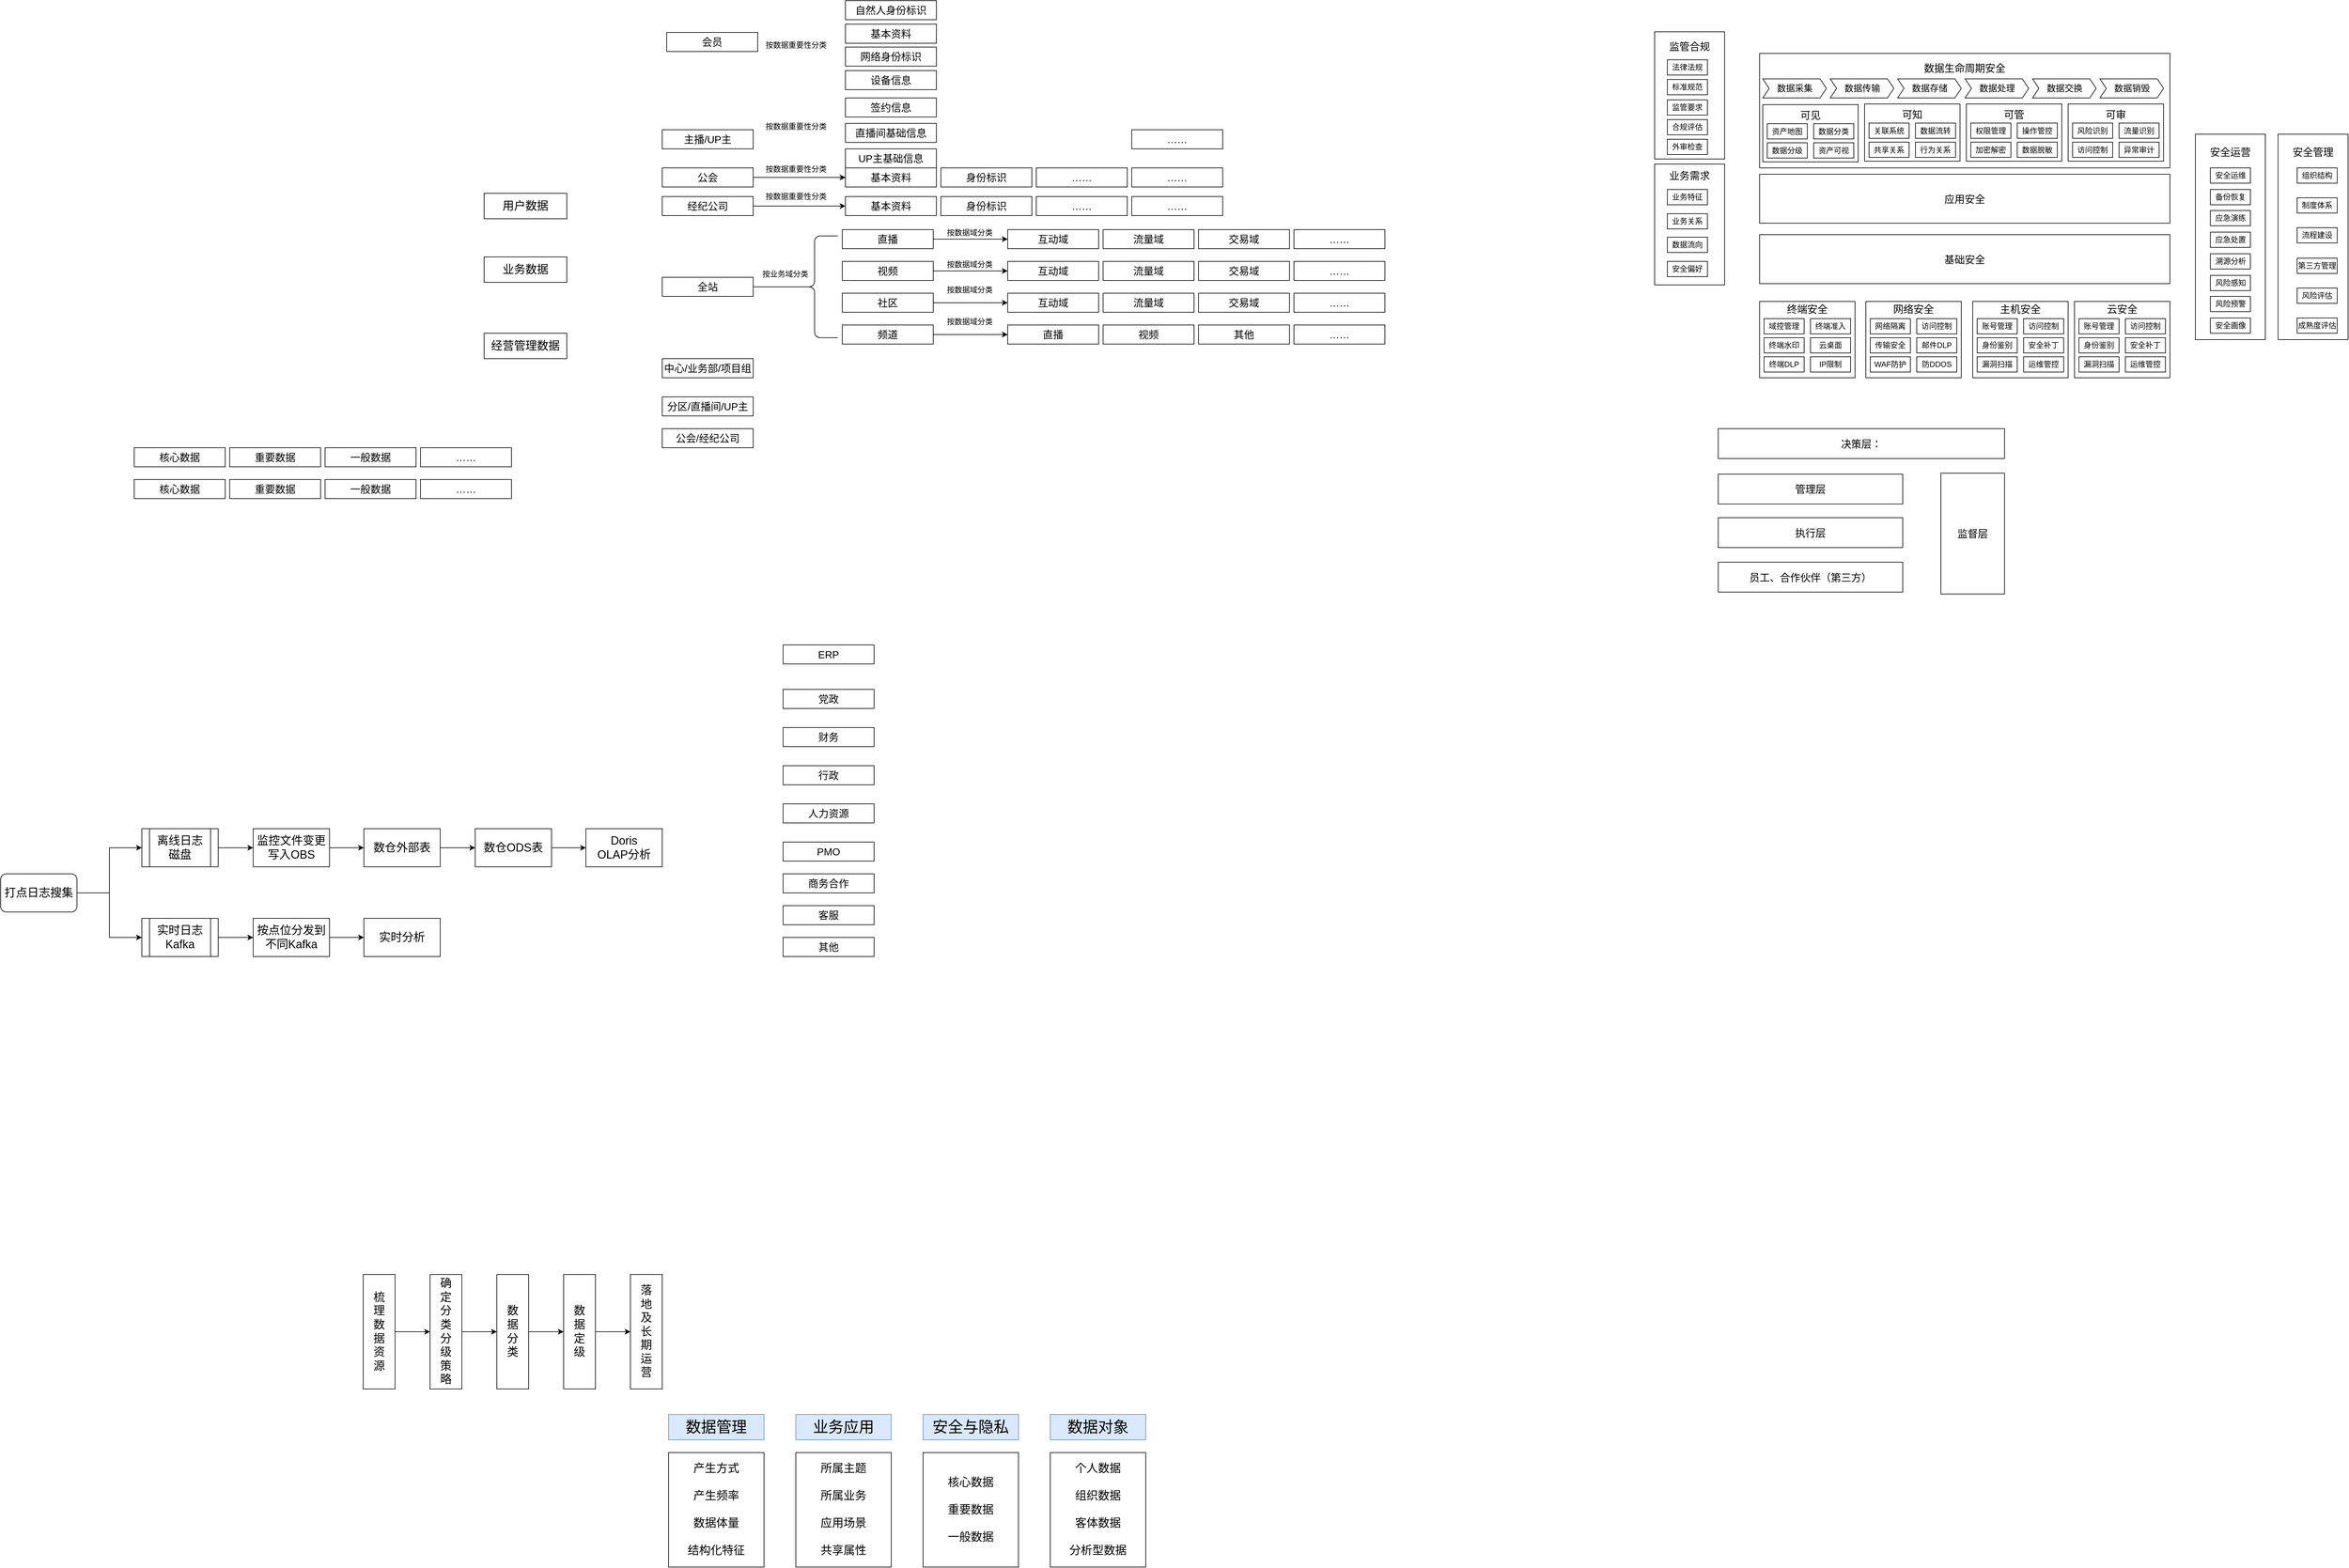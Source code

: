 <mxfile version="20.3.6" type="github">
  <diagram id="8eygJcUhAP4R4MEj_PFW" name="第 1 页">
    <mxGraphModel dx="1865" dy="1748" grid="1" gridSize="10" guides="1" tooltips="1" connect="1" arrows="1" fold="1" page="1" pageScale="1" pageWidth="827" pageHeight="1169" math="0" shadow="0">
      <root>
        <mxCell id="0" />
        <mxCell id="1" parent="0" />
        <mxCell id="LWDec0ok-VuoAz_Tq3SS-42" value="&lt;font style=&quot;font-size: 16px;&quot;&gt;数据生命周期安全&lt;br&gt;&lt;br&gt;&lt;br&gt;&lt;br&gt;&lt;br&gt;&lt;br&gt;&lt;br&gt;&lt;br&gt;&lt;/font&gt;" style="rounded=0;whiteSpace=wrap;html=1;" vertex="1" parent="1">
          <mxGeometry x="2085" y="-110" width="645" height="180" as="geometry" />
        </mxCell>
        <mxCell id="_QIip4Y_jchZYiL5Eddr-1" value="&lt;span style=&quot;font-size: 18px;&quot;&gt;用户数据&lt;br&gt;&lt;/span&gt;" style="rounded=0;whiteSpace=wrap;html=1;" parent="1" vertex="1">
          <mxGeometry x="80" y="110" width="130" height="40" as="geometry" />
        </mxCell>
        <mxCell id="_QIip4Y_jchZYiL5Eddr-2" value="&lt;font style=&quot;font-size: 18px;&quot;&gt;业务数据&lt;/font&gt;" style="rounded=0;whiteSpace=wrap;html=1;" parent="1" vertex="1">
          <mxGeometry x="80" y="210" width="130" height="40" as="geometry" />
        </mxCell>
        <mxCell id="_QIip4Y_jchZYiL5Eddr-3" value="&lt;font style=&quot;font-size: 18px;&quot;&gt;经营管理数据&lt;/font&gt;" style="rounded=0;whiteSpace=wrap;html=1;" parent="1" vertex="1">
          <mxGeometry x="80" y="330" width="130" height="40" as="geometry" />
        </mxCell>
        <mxCell id="iFcWx9lhSXFR9I_ciD_3-1" value="&lt;font style=&quot;font-size: 16px;&quot;&gt;自然人身份标识&lt;br&gt;&lt;/font&gt;" style="rounded=0;whiteSpace=wrap;html=1;" parent="1" vertex="1">
          <mxGeometry x="648" y="-193" width="143" height="30" as="geometry" />
        </mxCell>
        <mxCell id="iFcWx9lhSXFR9I_ciD_3-3" value="&lt;font style=&quot;font-size: 16px;&quot;&gt;网络身份标识&lt;br&gt;&lt;/font&gt;" style="rounded=0;whiteSpace=wrap;html=1;" parent="1" vertex="1">
          <mxGeometry x="648" y="-120" width="143" height="30" as="geometry" />
        </mxCell>
        <mxCell id="iFcWx9lhSXFR9I_ciD_3-4" value="&lt;font style=&quot;font-size: 16px;&quot;&gt;基本资料&lt;br&gt;&lt;/font&gt;" style="rounded=0;whiteSpace=wrap;html=1;" parent="1" vertex="1">
          <mxGeometry x="648" y="-156" width="143" height="30" as="geometry" />
        </mxCell>
        <mxCell id="iFcWx9lhSXFR9I_ciD_3-5" value="&lt;font style=&quot;font-size: 16px;&quot;&gt;设备信息&lt;br&gt;&lt;/font&gt;" style="rounded=0;whiteSpace=wrap;html=1;" parent="1" vertex="1">
          <mxGeometry x="648" y="-83" width="143" height="30" as="geometry" />
        </mxCell>
        <mxCell id="iFcWx9lhSXFR9I_ciD_3-6" value="&lt;font style=&quot;font-size: 16px;&quot;&gt;签约信息&lt;br&gt;&lt;/font&gt;" style="rounded=0;whiteSpace=wrap;html=1;" parent="1" vertex="1">
          <mxGeometry x="648" y="-40" width="143" height="30" as="geometry" />
        </mxCell>
        <mxCell id="iFcWx9lhSXFR9I_ciD_3-7" value="&lt;font style=&quot;font-size: 16px;&quot;&gt;UP主基础信息&lt;br&gt;&lt;/font&gt;" style="rounded=0;whiteSpace=wrap;html=1;" parent="1" vertex="1">
          <mxGeometry x="648" y="40" width="143" height="30" as="geometry" />
        </mxCell>
        <mxCell id="iFcWx9lhSXFR9I_ciD_3-8" value="&lt;font style=&quot;font-size: 16px;&quot;&gt;直播间基础信息&lt;br&gt;&lt;/font&gt;" style="rounded=0;whiteSpace=wrap;html=1;" parent="1" vertex="1">
          <mxGeometry x="648" width="143" height="30" as="geometry" />
        </mxCell>
        <mxCell id="iFcWx9lhSXFR9I_ciD_3-9" value="&lt;font style=&quot;font-size: 16px;&quot;&gt;……&lt;br&gt;&lt;/font&gt;" style="rounded=0;whiteSpace=wrap;html=1;" parent="1" vertex="1">
          <mxGeometry x="1098" y="10" width="143" height="30" as="geometry" />
        </mxCell>
        <mxCell id="iFcWx9lhSXFR9I_ciD_3-10" value="&lt;font style=&quot;font-size: 16px;&quot;&gt;基本资料&lt;br&gt;&lt;/font&gt;" style="rounded=0;whiteSpace=wrap;html=1;" parent="1" vertex="1">
          <mxGeometry x="648" y="70" width="143" height="30" as="geometry" />
        </mxCell>
        <mxCell id="iFcWx9lhSXFR9I_ciD_3-11" value="&lt;font style=&quot;font-size: 16px;&quot;&gt;……&lt;br&gt;&lt;/font&gt;" style="rounded=0;whiteSpace=wrap;html=1;" parent="1" vertex="1">
          <mxGeometry x="948" y="70" width="143" height="30" as="geometry" />
        </mxCell>
        <mxCell id="iFcWx9lhSXFR9I_ciD_3-12" value="&lt;font style=&quot;font-size: 16px;&quot;&gt;身份标识&lt;br&gt;&lt;/font&gt;" style="rounded=0;whiteSpace=wrap;html=1;" parent="1" vertex="1">
          <mxGeometry x="798" y="70" width="143" height="30" as="geometry" />
        </mxCell>
        <mxCell id="iFcWx9lhSXFR9I_ciD_3-13" value="&lt;font style=&quot;font-size: 16px;&quot;&gt;……&lt;br&gt;&lt;/font&gt;" style="rounded=0;whiteSpace=wrap;html=1;" parent="1" vertex="1">
          <mxGeometry x="1098" y="70" width="143" height="30" as="geometry" />
        </mxCell>
        <mxCell id="iFcWx9lhSXFR9I_ciD_3-14" value="&lt;font style=&quot;font-size: 16px;&quot;&gt;基本资料&lt;br&gt;&lt;/font&gt;" style="rounded=0;whiteSpace=wrap;html=1;" parent="1" vertex="1">
          <mxGeometry x="648" y="115" width="143" height="30" as="geometry" />
        </mxCell>
        <mxCell id="iFcWx9lhSXFR9I_ciD_3-15" value="&lt;font style=&quot;font-size: 16px;&quot;&gt;……&lt;br&gt;&lt;/font&gt;" style="rounded=0;whiteSpace=wrap;html=1;" parent="1" vertex="1">
          <mxGeometry x="948" y="115" width="143" height="30" as="geometry" />
        </mxCell>
        <mxCell id="iFcWx9lhSXFR9I_ciD_3-16" value="&lt;font style=&quot;font-size: 16px;&quot;&gt;身份标识&lt;br&gt;&lt;/font&gt;" style="rounded=0;whiteSpace=wrap;html=1;" parent="1" vertex="1">
          <mxGeometry x="798" y="115" width="143" height="30" as="geometry" />
        </mxCell>
        <mxCell id="iFcWx9lhSXFR9I_ciD_3-17" value="&lt;font style=&quot;font-size: 16px;&quot;&gt;……&lt;br&gt;&lt;/font&gt;" style="rounded=0;whiteSpace=wrap;html=1;" parent="1" vertex="1">
          <mxGeometry x="1098" y="115" width="143" height="30" as="geometry" />
        </mxCell>
        <mxCell id="iFcWx9lhSXFR9I_ciD_3-18" value="&lt;font style=&quot;font-size: 16px;&quot;&gt;互动域&lt;br&gt;&lt;/font&gt;" style="rounded=0;whiteSpace=wrap;html=1;" parent="1" vertex="1">
          <mxGeometry x="903" y="167" width="143" height="30" as="geometry" />
        </mxCell>
        <mxCell id="iFcWx9lhSXFR9I_ciD_3-19" value="&lt;font style=&quot;font-size: 16px;&quot;&gt;交易域&lt;br&gt;&lt;/font&gt;" style="rounded=0;whiteSpace=wrap;html=1;" parent="1" vertex="1">
          <mxGeometry x="1203" y="167" width="143" height="30" as="geometry" />
        </mxCell>
        <mxCell id="iFcWx9lhSXFR9I_ciD_3-20" value="&lt;font style=&quot;font-size: 16px;&quot;&gt;流量域&lt;br&gt;&lt;/font&gt;" style="rounded=0;whiteSpace=wrap;html=1;" parent="1" vertex="1">
          <mxGeometry x="1053" y="167" width="143" height="30" as="geometry" />
        </mxCell>
        <mxCell id="iFcWx9lhSXFR9I_ciD_3-21" value="&lt;font style=&quot;font-size: 16px;&quot;&gt;……&lt;br&gt;&lt;/font&gt;" style="rounded=0;whiteSpace=wrap;html=1;" parent="1" vertex="1">
          <mxGeometry x="1353" y="167" width="143" height="30" as="geometry" />
        </mxCell>
        <mxCell id="iFcWx9lhSXFR9I_ciD_3-22" value="&lt;font style=&quot;font-size: 16px;&quot;&gt;互动域&lt;br&gt;&lt;/font&gt;" style="rounded=0;whiteSpace=wrap;html=1;" parent="1" vertex="1">
          <mxGeometry x="903" y="217" width="143" height="30" as="geometry" />
        </mxCell>
        <mxCell id="iFcWx9lhSXFR9I_ciD_3-23" value="&lt;font style=&quot;font-size: 16px;&quot;&gt;交易域&lt;br&gt;&lt;/font&gt;" style="rounded=0;whiteSpace=wrap;html=1;" parent="1" vertex="1">
          <mxGeometry x="1203" y="217" width="143" height="30" as="geometry" />
        </mxCell>
        <mxCell id="iFcWx9lhSXFR9I_ciD_3-24" value="&lt;font style=&quot;font-size: 16px;&quot;&gt;流量域&lt;br&gt;&lt;/font&gt;" style="rounded=0;whiteSpace=wrap;html=1;" parent="1" vertex="1">
          <mxGeometry x="1053" y="217" width="143" height="30" as="geometry" />
        </mxCell>
        <mxCell id="iFcWx9lhSXFR9I_ciD_3-25" value="&lt;font style=&quot;font-size: 16px;&quot;&gt;……&lt;br&gt;&lt;/font&gt;" style="rounded=0;whiteSpace=wrap;html=1;" parent="1" vertex="1">
          <mxGeometry x="1353" y="217" width="143" height="30" as="geometry" />
        </mxCell>
        <mxCell id="iFcWx9lhSXFR9I_ciD_3-26" value="&lt;font style=&quot;font-size: 16px;&quot;&gt;互动域&lt;br&gt;&lt;/font&gt;" style="rounded=0;whiteSpace=wrap;html=1;" parent="1" vertex="1">
          <mxGeometry x="903" y="267" width="143" height="30" as="geometry" />
        </mxCell>
        <mxCell id="iFcWx9lhSXFR9I_ciD_3-27" value="&lt;font style=&quot;font-size: 16px;&quot;&gt;交易域&lt;br&gt;&lt;/font&gt;" style="rounded=0;whiteSpace=wrap;html=1;" parent="1" vertex="1">
          <mxGeometry x="1203" y="267" width="143" height="30" as="geometry" />
        </mxCell>
        <mxCell id="iFcWx9lhSXFR9I_ciD_3-28" value="&lt;font style=&quot;font-size: 16px;&quot;&gt;流量域&lt;br&gt;&lt;/font&gt;" style="rounded=0;whiteSpace=wrap;html=1;" parent="1" vertex="1">
          <mxGeometry x="1053" y="267" width="143" height="30" as="geometry" />
        </mxCell>
        <mxCell id="iFcWx9lhSXFR9I_ciD_3-29" value="&lt;font style=&quot;font-size: 16px;&quot;&gt;……&lt;br&gt;&lt;/font&gt;" style="rounded=0;whiteSpace=wrap;html=1;" parent="1" vertex="1">
          <mxGeometry x="1353" y="267" width="143" height="30" as="geometry" />
        </mxCell>
        <mxCell id="iFcWx9lhSXFR9I_ciD_3-30" value="&lt;font style=&quot;font-size: 16px;&quot;&gt;直播&lt;br&gt;&lt;/font&gt;" style="rounded=0;whiteSpace=wrap;html=1;" parent="1" vertex="1">
          <mxGeometry x="903" y="317" width="143" height="30" as="geometry" />
        </mxCell>
        <mxCell id="iFcWx9lhSXFR9I_ciD_3-31" value="&lt;font style=&quot;font-size: 16px;&quot;&gt;其他&lt;br&gt;&lt;/font&gt;" style="rounded=0;whiteSpace=wrap;html=1;" parent="1" vertex="1">
          <mxGeometry x="1203" y="317" width="143" height="30" as="geometry" />
        </mxCell>
        <mxCell id="iFcWx9lhSXFR9I_ciD_3-32" value="&lt;font style=&quot;font-size: 16px;&quot;&gt;视频&lt;br&gt;&lt;/font&gt;" style="rounded=0;whiteSpace=wrap;html=1;" parent="1" vertex="1">
          <mxGeometry x="1053" y="317" width="143" height="30" as="geometry" />
        </mxCell>
        <mxCell id="iFcWx9lhSXFR9I_ciD_3-33" value="&lt;font style=&quot;font-size: 16px;&quot;&gt;……&lt;br&gt;&lt;/font&gt;" style="rounded=0;whiteSpace=wrap;html=1;" parent="1" vertex="1">
          <mxGeometry x="1353" y="317" width="143" height="30" as="geometry" />
        </mxCell>
        <mxCell id="iFcWx9lhSXFR9I_ciD_3-34" value="&lt;font style=&quot;font-size: 16px;&quot;&gt;核心数据&lt;br&gt;&lt;/font&gt;" style="rounded=0;whiteSpace=wrap;html=1;" parent="1" vertex="1">
          <mxGeometry x="-470" y="510" width="143" height="30" as="geometry" />
        </mxCell>
        <mxCell id="iFcWx9lhSXFR9I_ciD_3-35" value="&lt;font style=&quot;font-size: 16px;&quot;&gt;一般数据&lt;br&gt;&lt;/font&gt;" style="rounded=0;whiteSpace=wrap;html=1;" parent="1" vertex="1">
          <mxGeometry x="-170" y="510" width="143" height="30" as="geometry" />
        </mxCell>
        <mxCell id="iFcWx9lhSXFR9I_ciD_3-36" value="&lt;font style=&quot;font-size: 16px;&quot;&gt;重要数据&lt;br&gt;&lt;/font&gt;" style="rounded=0;whiteSpace=wrap;html=1;" parent="1" vertex="1">
          <mxGeometry x="-320" y="510" width="143" height="30" as="geometry" />
        </mxCell>
        <mxCell id="iFcWx9lhSXFR9I_ciD_3-37" value="&lt;font style=&quot;font-size: 16px;&quot;&gt;……&lt;br&gt;&lt;/font&gt;" style="rounded=0;whiteSpace=wrap;html=1;" parent="1" vertex="1">
          <mxGeometry x="-20" y="510" width="143" height="30" as="geometry" />
        </mxCell>
        <mxCell id="iFcWx9lhSXFR9I_ciD_3-38" value="&lt;font style=&quot;font-size: 16px;&quot;&gt;核心数据&lt;br&gt;&lt;/font&gt;" style="rounded=0;whiteSpace=wrap;html=1;" parent="1" vertex="1">
          <mxGeometry x="-470" y="560" width="143" height="30" as="geometry" />
        </mxCell>
        <mxCell id="iFcWx9lhSXFR9I_ciD_3-39" value="&lt;font style=&quot;font-size: 16px;&quot;&gt;一般数据&lt;br&gt;&lt;/font&gt;" style="rounded=0;whiteSpace=wrap;html=1;" parent="1" vertex="1">
          <mxGeometry x="-170" y="560" width="143" height="30" as="geometry" />
        </mxCell>
        <mxCell id="iFcWx9lhSXFR9I_ciD_3-40" value="&lt;font style=&quot;font-size: 16px;&quot;&gt;重要数据&lt;br&gt;&lt;/font&gt;" style="rounded=0;whiteSpace=wrap;html=1;" parent="1" vertex="1">
          <mxGeometry x="-320" y="560" width="143" height="30" as="geometry" />
        </mxCell>
        <mxCell id="iFcWx9lhSXFR9I_ciD_3-41" value="&lt;font style=&quot;font-size: 16px;&quot;&gt;……&lt;br&gt;&lt;/font&gt;" style="rounded=0;whiteSpace=wrap;html=1;" parent="1" vertex="1">
          <mxGeometry x="-20" y="560" width="143" height="30" as="geometry" />
        </mxCell>
        <mxCell id="iFcWx9lhSXFR9I_ciD_3-43" value="&lt;font style=&quot;font-size: 16px;&quot;&gt;会员&lt;br&gt;&lt;/font&gt;" style="rounded=0;whiteSpace=wrap;html=1;" parent="1" vertex="1">
          <mxGeometry x="367" y="-143" width="143" height="30" as="geometry" />
        </mxCell>
        <mxCell id="iFcWx9lhSXFR9I_ciD_3-44" value="&lt;font style=&quot;font-size: 16px;&quot;&gt;主播/UP主&lt;br&gt;&lt;/font&gt;" style="rounded=0;whiteSpace=wrap;html=1;" parent="1" vertex="1">
          <mxGeometry x="360" y="10" width="143" height="30" as="geometry" />
        </mxCell>
        <mxCell id="6SWimiSNGBgbK9WMwa3a-25" style="edgeStyle=orthogonalEdgeStyle;rounded=0;orthogonalLoop=1;jettySize=auto;html=1;exitX=1;exitY=0.5;exitDx=0;exitDy=0;entryX=0;entryY=0.5;entryDx=0;entryDy=0;fontSize=18;" parent="1" source="iFcWx9lhSXFR9I_ciD_3-45" target="iFcWx9lhSXFR9I_ciD_3-10" edge="1">
          <mxGeometry relative="1" as="geometry" />
        </mxCell>
        <mxCell id="iFcWx9lhSXFR9I_ciD_3-45" value="&lt;font style=&quot;font-size: 16px;&quot;&gt;公会&lt;br&gt;&lt;/font&gt;" style="rounded=0;whiteSpace=wrap;html=1;" parent="1" vertex="1">
          <mxGeometry x="360" y="70" width="143" height="30" as="geometry" />
        </mxCell>
        <mxCell id="6SWimiSNGBgbK9WMwa3a-26" style="edgeStyle=orthogonalEdgeStyle;rounded=0;orthogonalLoop=1;jettySize=auto;html=1;exitX=1;exitY=0.5;exitDx=0;exitDy=0;entryX=0;entryY=0.5;entryDx=0;entryDy=0;fontSize=18;" parent="1" source="iFcWx9lhSXFR9I_ciD_3-46" target="iFcWx9lhSXFR9I_ciD_3-14" edge="1">
          <mxGeometry relative="1" as="geometry" />
        </mxCell>
        <mxCell id="iFcWx9lhSXFR9I_ciD_3-46" value="&lt;font style=&quot;font-size: 16px;&quot;&gt;经纪公司&lt;br&gt;&lt;/font&gt;" style="rounded=0;whiteSpace=wrap;html=1;" parent="1" vertex="1">
          <mxGeometry x="360" y="115" width="143" height="30" as="geometry" />
        </mxCell>
        <mxCell id="iFcWx9lhSXFR9I_ciD_3-47" value="&lt;font style=&quot;font-size: 16px;&quot;&gt;全站&lt;br&gt;&lt;/font&gt;" style="rounded=0;whiteSpace=wrap;html=1;" parent="1" vertex="1">
          <mxGeometry x="360" y="242" width="143" height="30" as="geometry" />
        </mxCell>
        <mxCell id="iFcWx9lhSXFR9I_ciD_3-48" value="&lt;font style=&quot;font-size: 16px;&quot;&gt;中心/业务部/项目组&lt;br&gt;&lt;/font&gt;" style="rounded=0;whiteSpace=wrap;html=1;" parent="1" vertex="1">
          <mxGeometry x="360" y="370" width="143" height="30" as="geometry" />
        </mxCell>
        <mxCell id="iFcWx9lhSXFR9I_ciD_3-49" value="&lt;font style=&quot;font-size: 16px;&quot;&gt;分区/直播间/UP主&lt;br&gt;&lt;/font&gt;" style="rounded=0;whiteSpace=wrap;html=1;" parent="1" vertex="1">
          <mxGeometry x="360" y="430" width="143" height="30" as="geometry" />
        </mxCell>
        <mxCell id="iFcWx9lhSXFR9I_ciD_3-50" value="&lt;font style=&quot;font-size: 16px;&quot;&gt;公会/经纪公司&lt;br&gt;&lt;/font&gt;" style="rounded=0;whiteSpace=wrap;html=1;" parent="1" vertex="1">
          <mxGeometry x="360" y="480" width="143" height="30" as="geometry" />
        </mxCell>
        <mxCell id="iFcWx9lhSXFR9I_ciD_3-51" value="&lt;font style=&quot;font-size: 16px;&quot;&gt;ERP&lt;br&gt;&lt;/font&gt;" style="rounded=0;whiteSpace=wrap;html=1;" parent="1" vertex="1">
          <mxGeometry x="550" y="820" width="143" height="30" as="geometry" />
        </mxCell>
        <mxCell id="iFcWx9lhSXFR9I_ciD_3-52" value="&lt;font style=&quot;font-size: 16px;&quot;&gt;党政&lt;br&gt;&lt;/font&gt;" style="rounded=0;whiteSpace=wrap;html=1;" parent="1" vertex="1">
          <mxGeometry x="550" y="890" width="143" height="30" as="geometry" />
        </mxCell>
        <mxCell id="iFcWx9lhSXFR9I_ciD_3-53" value="&lt;font style=&quot;font-size: 16px;&quot;&gt;财务&lt;br&gt;&lt;/font&gt;" style="rounded=0;whiteSpace=wrap;html=1;" parent="1" vertex="1">
          <mxGeometry x="550" y="950" width="143" height="30" as="geometry" />
        </mxCell>
        <mxCell id="iFcWx9lhSXFR9I_ciD_3-54" value="&lt;font style=&quot;font-size: 16px;&quot;&gt;行政&lt;br&gt;&lt;/font&gt;" style="rounded=0;whiteSpace=wrap;html=1;" parent="1" vertex="1">
          <mxGeometry x="550" y="1010" width="143" height="30" as="geometry" />
        </mxCell>
        <mxCell id="iFcWx9lhSXFR9I_ciD_3-55" value="&lt;font style=&quot;font-size: 16px;&quot;&gt;人力资源&lt;br&gt;&lt;/font&gt;" style="rounded=0;whiteSpace=wrap;html=1;" parent="1" vertex="1">
          <mxGeometry x="550" y="1070" width="143" height="30" as="geometry" />
        </mxCell>
        <mxCell id="iFcWx9lhSXFR9I_ciD_3-56" value="&lt;font style=&quot;font-size: 16px;&quot;&gt;PMO&lt;br&gt;&lt;/font&gt;" style="rounded=0;whiteSpace=wrap;html=1;" parent="1" vertex="1">
          <mxGeometry x="550" y="1130" width="143" height="30" as="geometry" />
        </mxCell>
        <mxCell id="iFcWx9lhSXFR9I_ciD_3-57" value="&lt;font style=&quot;font-size: 16px;&quot;&gt;商务合作&lt;br&gt;&lt;/font&gt;" style="rounded=0;whiteSpace=wrap;html=1;" parent="1" vertex="1">
          <mxGeometry x="550" y="1180" width="143" height="30" as="geometry" />
        </mxCell>
        <mxCell id="iFcWx9lhSXFR9I_ciD_3-58" value="&lt;font style=&quot;font-size: 16px;&quot;&gt;客服&lt;br&gt;&lt;/font&gt;" style="rounded=0;whiteSpace=wrap;html=1;" parent="1" vertex="1">
          <mxGeometry x="550" y="1230" width="143" height="30" as="geometry" />
        </mxCell>
        <mxCell id="iFcWx9lhSXFR9I_ciD_3-59" value="&lt;font style=&quot;font-size: 16px;&quot;&gt;其他&lt;br&gt;&lt;/font&gt;" style="rounded=0;whiteSpace=wrap;html=1;" parent="1" vertex="1">
          <mxGeometry x="550" y="1280" width="143" height="30" as="geometry" />
        </mxCell>
        <mxCell id="6SWimiSNGBgbK9WMwa3a-3" value="按数据重要性分类" style="text;html=1;align=center;verticalAlign=middle;resizable=0;points=[];autosize=1;strokeColor=none;fillColor=none;" parent="1" vertex="1">
          <mxGeometry x="510" y="-138" width="120" height="30" as="geometry" />
        </mxCell>
        <mxCell id="6SWimiSNGBgbK9WMwa3a-19" style="edgeStyle=orthogonalEdgeStyle;rounded=0;orthogonalLoop=1;jettySize=auto;html=1;exitX=1;exitY=0.5;exitDx=0;exitDy=0;fontSize=18;" parent="1" source="6SWimiSNGBgbK9WMwa3a-5" target="6SWimiSNGBgbK9WMwa3a-15" edge="1">
          <mxGeometry relative="1" as="geometry" />
        </mxCell>
        <mxCell id="6SWimiSNGBgbK9WMwa3a-5" value="&lt;font style=&quot;font-size: 18px;&quot;&gt;确&lt;br&gt;定&lt;br&gt;分&lt;br&gt;类&lt;br&gt;分&lt;br&gt;级&lt;br&gt;策&lt;br&gt;略&lt;/font&gt;" style="rounded=0;whiteSpace=wrap;html=1;" parent="1" vertex="1">
          <mxGeometry x="-5" y="1810" width="50" height="180" as="geometry" />
        </mxCell>
        <mxCell id="6SWimiSNGBgbK9WMwa3a-18" style="edgeStyle=orthogonalEdgeStyle;rounded=0;orthogonalLoop=1;jettySize=auto;html=1;exitX=1;exitY=0.5;exitDx=0;exitDy=0;fontSize=18;" parent="1" source="6SWimiSNGBgbK9WMwa3a-14" target="6SWimiSNGBgbK9WMwa3a-5" edge="1">
          <mxGeometry relative="1" as="geometry" />
        </mxCell>
        <mxCell id="6SWimiSNGBgbK9WMwa3a-14" value="&lt;span style=&quot;font-size: 18px;&quot;&gt;梳&lt;br&gt;理&lt;br&gt;数&lt;br&gt;据&lt;br&gt;资&lt;br&gt;源&lt;/span&gt;" style="rounded=0;whiteSpace=wrap;html=1;" parent="1" vertex="1">
          <mxGeometry x="-110" y="1810" width="50" height="180" as="geometry" />
        </mxCell>
        <mxCell id="6SWimiSNGBgbK9WMwa3a-20" style="edgeStyle=orthogonalEdgeStyle;rounded=0;orthogonalLoop=1;jettySize=auto;html=1;exitX=1;exitY=0.5;exitDx=0;exitDy=0;fontSize=18;" parent="1" source="6SWimiSNGBgbK9WMwa3a-15" target="6SWimiSNGBgbK9WMwa3a-16" edge="1">
          <mxGeometry relative="1" as="geometry" />
        </mxCell>
        <mxCell id="6SWimiSNGBgbK9WMwa3a-15" value="&lt;span style=&quot;font-size: 18px;&quot;&gt;数&lt;br&gt;据&lt;br&gt;分&lt;br&gt;类&lt;/span&gt;" style="rounded=0;whiteSpace=wrap;html=1;" parent="1" vertex="1">
          <mxGeometry x="100" y="1810" width="50" height="180" as="geometry" />
        </mxCell>
        <mxCell id="6SWimiSNGBgbK9WMwa3a-21" style="edgeStyle=orthogonalEdgeStyle;rounded=0;orthogonalLoop=1;jettySize=auto;html=1;exitX=1;exitY=0.5;exitDx=0;exitDy=0;fontSize=18;" parent="1" source="6SWimiSNGBgbK9WMwa3a-16" target="6SWimiSNGBgbK9WMwa3a-17" edge="1">
          <mxGeometry relative="1" as="geometry" />
        </mxCell>
        <mxCell id="6SWimiSNGBgbK9WMwa3a-16" value="&lt;span style=&quot;font-size: 18px;&quot;&gt;数&lt;br&gt;据&lt;br&gt;定&lt;br&gt;级&lt;br&gt;&lt;/span&gt;" style="rounded=0;whiteSpace=wrap;html=1;" parent="1" vertex="1">
          <mxGeometry x="205" y="1810" width="50" height="180" as="geometry" />
        </mxCell>
        <mxCell id="6SWimiSNGBgbK9WMwa3a-17" value="&lt;span style=&quot;font-size: 18px;&quot;&gt;落&lt;br&gt;地&lt;br&gt;及&lt;br&gt;长&lt;br&gt;期&lt;br&gt;运&lt;br&gt;营&lt;/span&gt;&lt;span style=&quot;font-size: 18px;&quot;&gt;&lt;br&gt;&lt;/span&gt;" style="rounded=0;whiteSpace=wrap;html=1;" parent="1" vertex="1">
          <mxGeometry x="310" y="1810" width="50" height="180" as="geometry" />
        </mxCell>
        <mxCell id="6SWimiSNGBgbK9WMwa3a-24" value="按数据重要性分类" style="text;html=1;align=center;verticalAlign=middle;resizable=0;points=[];autosize=1;strokeColor=none;fillColor=none;" parent="1" vertex="1">
          <mxGeometry x="510" y="-10" width="120" height="30" as="geometry" />
        </mxCell>
        <mxCell id="6SWimiSNGBgbK9WMwa3a-27" value="按数据重要性分类" style="text;html=1;align=center;verticalAlign=middle;resizable=0;points=[];autosize=1;strokeColor=none;fillColor=none;" parent="1" vertex="1">
          <mxGeometry x="510" y="57" width="120" height="30" as="geometry" />
        </mxCell>
        <mxCell id="6SWimiSNGBgbK9WMwa3a-28" value="按数据重要性分类" style="text;html=1;align=center;verticalAlign=middle;resizable=0;points=[];autosize=1;strokeColor=none;fillColor=none;" parent="1" vertex="1">
          <mxGeometry x="510" y="100" width="120" height="30" as="geometry" />
        </mxCell>
        <mxCell id="6SWimiSNGBgbK9WMwa3a-33" style="edgeStyle=orthogonalEdgeStyle;rounded=0;orthogonalLoop=1;jettySize=auto;html=1;exitX=1;exitY=0.5;exitDx=0;exitDy=0;fontSize=18;" parent="1" source="6SWimiSNGBgbK9WMwa3a-29" target="iFcWx9lhSXFR9I_ciD_3-18" edge="1">
          <mxGeometry relative="1" as="geometry" />
        </mxCell>
        <mxCell id="6SWimiSNGBgbK9WMwa3a-29" value="&lt;font style=&quot;font-size: 16px;&quot;&gt;直播&lt;br&gt;&lt;/font&gt;" style="rounded=0;whiteSpace=wrap;html=1;" parent="1" vertex="1">
          <mxGeometry x="643" y="167" width="143" height="30" as="geometry" />
        </mxCell>
        <mxCell id="6SWimiSNGBgbK9WMwa3a-35" style="edgeStyle=orthogonalEdgeStyle;rounded=0;orthogonalLoop=1;jettySize=auto;html=1;exitX=1;exitY=0.5;exitDx=0;exitDy=0;entryX=0;entryY=0.5;entryDx=0;entryDy=0;fontSize=18;" parent="1" source="6SWimiSNGBgbK9WMwa3a-30" target="iFcWx9lhSXFR9I_ciD_3-22" edge="1">
          <mxGeometry relative="1" as="geometry" />
        </mxCell>
        <mxCell id="6SWimiSNGBgbK9WMwa3a-30" value="&lt;font style=&quot;font-size: 16px;&quot;&gt;视频&lt;br&gt;&lt;/font&gt;" style="rounded=0;whiteSpace=wrap;html=1;" parent="1" vertex="1">
          <mxGeometry x="643" y="217" width="143" height="30" as="geometry" />
        </mxCell>
        <mxCell id="6SWimiSNGBgbK9WMwa3a-36" style="edgeStyle=orthogonalEdgeStyle;rounded=0;orthogonalLoop=1;jettySize=auto;html=1;exitX=1;exitY=0.5;exitDx=0;exitDy=0;entryX=0;entryY=0.5;entryDx=0;entryDy=0;fontSize=18;" parent="1" source="6SWimiSNGBgbK9WMwa3a-31" target="iFcWx9lhSXFR9I_ciD_3-26" edge="1">
          <mxGeometry relative="1" as="geometry" />
        </mxCell>
        <mxCell id="6SWimiSNGBgbK9WMwa3a-31" value="&lt;font style=&quot;font-size: 16px;&quot;&gt;社区&lt;br&gt;&lt;/font&gt;" style="rounded=0;whiteSpace=wrap;html=1;" parent="1" vertex="1">
          <mxGeometry x="643" y="267" width="143" height="30" as="geometry" />
        </mxCell>
        <mxCell id="6SWimiSNGBgbK9WMwa3a-37" style="edgeStyle=orthogonalEdgeStyle;rounded=0;orthogonalLoop=1;jettySize=auto;html=1;exitX=1;exitY=0.5;exitDx=0;exitDy=0;entryX=0;entryY=0.5;entryDx=0;entryDy=0;fontSize=18;" parent="1" source="6SWimiSNGBgbK9WMwa3a-32" target="iFcWx9lhSXFR9I_ciD_3-30" edge="1">
          <mxGeometry relative="1" as="geometry" />
        </mxCell>
        <mxCell id="6SWimiSNGBgbK9WMwa3a-32" value="&lt;font style=&quot;font-size: 16px;&quot;&gt;频道&lt;br&gt;&lt;/font&gt;" style="rounded=0;whiteSpace=wrap;html=1;" parent="1" vertex="1">
          <mxGeometry x="643" y="317" width="143" height="30" as="geometry" />
        </mxCell>
        <mxCell id="6SWimiSNGBgbK9WMwa3a-34" value="按数据域分类" style="text;html=1;align=center;verticalAlign=middle;resizable=0;points=[];autosize=1;strokeColor=none;fillColor=none;" parent="1" vertex="1">
          <mxGeometry x="793" y="157" width="100" height="30" as="geometry" />
        </mxCell>
        <mxCell id="6SWimiSNGBgbK9WMwa3a-38" value="按数据域分类" style="text;html=1;align=center;verticalAlign=middle;resizable=0;points=[];autosize=1;strokeColor=none;fillColor=none;" parent="1" vertex="1">
          <mxGeometry x="793" y="207" width="100" height="30" as="geometry" />
        </mxCell>
        <mxCell id="6SWimiSNGBgbK9WMwa3a-39" value="按数据域分类" style="text;html=1;align=center;verticalAlign=middle;resizable=0;points=[];autosize=1;strokeColor=none;fillColor=none;" parent="1" vertex="1">
          <mxGeometry x="793" y="247" width="100" height="30" as="geometry" />
        </mxCell>
        <mxCell id="6SWimiSNGBgbK9WMwa3a-40" value="按数据域分类" style="text;html=1;align=center;verticalAlign=middle;resizable=0;points=[];autosize=1;strokeColor=none;fillColor=none;" parent="1" vertex="1">
          <mxGeometry x="793" y="297" width="100" height="30" as="geometry" />
        </mxCell>
        <mxCell id="6SWimiSNGBgbK9WMwa3a-41" value="" style="shape=curlyBracket;whiteSpace=wrap;html=1;rounded=1;fontSize=18;size=0.5;" parent="1" vertex="1">
          <mxGeometry x="563" y="177" width="73" height="160" as="geometry" />
        </mxCell>
        <mxCell id="6SWimiSNGBgbK9WMwa3a-46" value="" style="line;strokeWidth=1;html=1;fontSize=18;" parent="1" vertex="1">
          <mxGeometry x="503" y="252" width="90" height="10" as="geometry" />
        </mxCell>
        <mxCell id="6SWimiSNGBgbK9WMwa3a-49" value="按业务域分类" style="text;html=1;align=center;verticalAlign=middle;resizable=0;points=[];autosize=1;strokeColor=none;fillColor=none;" parent="1" vertex="1">
          <mxGeometry x="503" y="222" width="100" height="30" as="geometry" />
        </mxCell>
        <mxCell id="6SWimiSNGBgbK9WMwa3a-61" value="" style="group" parent="1" vertex="1" connectable="0">
          <mxGeometry x="370" y="2030" width="150" height="240" as="geometry" />
        </mxCell>
        <mxCell id="6SWimiSNGBgbK9WMwa3a-52" value="产生方式&lt;br&gt;&lt;br&gt;产生频率&lt;br&gt;&lt;br&gt;数据体量&lt;br&gt;&lt;br&gt;结构化特征" style="rounded=0;whiteSpace=wrap;html=1;fontSize=18;strokeWidth=1;" parent="6SWimiSNGBgbK9WMwa3a-61" vertex="1">
          <mxGeometry y="60" width="150" height="180" as="geometry" />
        </mxCell>
        <mxCell id="6SWimiSNGBgbK9WMwa3a-57" value="&lt;font style=&quot;font-size: 24px;&quot;&gt;数据管理&lt;/font&gt;" style="rounded=0;whiteSpace=wrap;html=1;fontSize=18;strokeWidth=1;fillColor=#dae8fc;strokeColor=#6c8ebf;" parent="6SWimiSNGBgbK9WMwa3a-61" vertex="1">
          <mxGeometry width="150" height="40" as="geometry" />
        </mxCell>
        <mxCell id="6SWimiSNGBgbK9WMwa3a-62" value="" style="group" parent="1" vertex="1" connectable="0">
          <mxGeometry x="570" y="2030" width="150" height="240" as="geometry" />
        </mxCell>
        <mxCell id="6SWimiSNGBgbK9WMwa3a-53" value="所属主题&lt;br&gt;&lt;br&gt;所属业务&lt;br&gt;&lt;br&gt;应用场景&lt;br&gt;&lt;br&gt;共享属性" style="rounded=0;whiteSpace=wrap;html=1;fontSize=18;strokeWidth=1;" parent="6SWimiSNGBgbK9WMwa3a-62" vertex="1">
          <mxGeometry y="60" width="150" height="180" as="geometry" />
        </mxCell>
        <mxCell id="6SWimiSNGBgbK9WMwa3a-58" value="&lt;font style=&quot;font-size: 24px;&quot;&gt;业务应用&lt;/font&gt;" style="rounded=0;whiteSpace=wrap;html=1;fontSize=18;strokeWidth=1;fillColor=#dae8fc;strokeColor=#6c8ebf;" parent="6SWimiSNGBgbK9WMwa3a-62" vertex="1">
          <mxGeometry width="150" height="40" as="geometry" />
        </mxCell>
        <mxCell id="6SWimiSNGBgbK9WMwa3a-63" value="" style="group" parent="1" vertex="1" connectable="0">
          <mxGeometry x="770" y="2030" width="150" height="240" as="geometry" />
        </mxCell>
        <mxCell id="6SWimiSNGBgbK9WMwa3a-54" value="核心数据&lt;br&gt;&lt;br&gt;重要数据&lt;br&gt;&lt;br&gt;一般数据" style="rounded=0;whiteSpace=wrap;html=1;fontSize=18;strokeWidth=1;" parent="6SWimiSNGBgbK9WMwa3a-63" vertex="1">
          <mxGeometry y="60" width="150" height="180" as="geometry" />
        </mxCell>
        <mxCell id="6SWimiSNGBgbK9WMwa3a-59" value="&lt;font style=&quot;font-size: 24px;&quot;&gt;安全与隐私&lt;/font&gt;" style="rounded=0;whiteSpace=wrap;html=1;fontSize=18;strokeWidth=1;fillColor=#dae8fc;strokeColor=#6c8ebf;" parent="6SWimiSNGBgbK9WMwa3a-63" vertex="1">
          <mxGeometry width="150" height="40" as="geometry" />
        </mxCell>
        <mxCell id="6SWimiSNGBgbK9WMwa3a-64" value="" style="group" parent="1" vertex="1" connectable="0">
          <mxGeometry x="970" y="2030" width="150" height="240" as="geometry" />
        </mxCell>
        <mxCell id="6SWimiSNGBgbK9WMwa3a-56" value="个人数据&lt;br&gt;&lt;br&gt;组织数据&lt;br&gt;&lt;br&gt;客体数据&lt;br&gt;&lt;br&gt;分析型数据" style="rounded=0;whiteSpace=wrap;html=1;fontSize=18;strokeWidth=1;" parent="6SWimiSNGBgbK9WMwa3a-64" vertex="1">
          <mxGeometry y="60" width="150" height="180" as="geometry" />
        </mxCell>
        <mxCell id="6SWimiSNGBgbK9WMwa3a-60" value="&lt;font style=&quot;font-size: 24px;&quot;&gt;数据对象&lt;/font&gt;" style="rounded=0;whiteSpace=wrap;html=1;fontSize=18;strokeWidth=1;fillColor=#dae8fc;strokeColor=#6c8ebf;" parent="6SWimiSNGBgbK9WMwa3a-64" vertex="1">
          <mxGeometry width="150" height="40" as="geometry" />
        </mxCell>
        <mxCell id="l-vcD5tPlWXEB158viD7-11" style="edgeStyle=orthogonalEdgeStyle;rounded=0;orthogonalLoop=1;jettySize=auto;html=1;exitX=1;exitY=0.5;exitDx=0;exitDy=0;entryX=0;entryY=0.5;entryDx=0;entryDy=0;fontSize=18;" parent="1" source="l-vcD5tPlWXEB158viD7-1" target="l-vcD5tPlWXEB158viD7-3" edge="1">
          <mxGeometry relative="1" as="geometry" />
        </mxCell>
        <mxCell id="l-vcD5tPlWXEB158viD7-12" style="edgeStyle=orthogonalEdgeStyle;rounded=0;orthogonalLoop=1;jettySize=auto;html=1;exitX=1;exitY=0.5;exitDx=0;exitDy=0;entryX=0;entryY=0.5;entryDx=0;entryDy=0;fontSize=18;" parent="1" source="l-vcD5tPlWXEB158viD7-1" target="l-vcD5tPlWXEB158viD7-4" edge="1">
          <mxGeometry relative="1" as="geometry" />
        </mxCell>
        <mxCell id="l-vcD5tPlWXEB158viD7-1" value="&lt;font style=&quot;font-size: 18px;&quot;&gt;打点日志搜集&lt;/font&gt;" style="rounded=1;whiteSpace=wrap;html=1;" parent="1" vertex="1">
          <mxGeometry x="-680" y="1180" width="120" height="60" as="geometry" />
        </mxCell>
        <mxCell id="l-vcD5tPlWXEB158viD7-13" style="edgeStyle=orthogonalEdgeStyle;rounded=0;orthogonalLoop=1;jettySize=auto;html=1;exitX=1;exitY=0.5;exitDx=0;exitDy=0;entryX=0;entryY=0.5;entryDx=0;entryDy=0;fontSize=18;" parent="1" source="l-vcD5tPlWXEB158viD7-3" target="l-vcD5tPlWXEB158viD7-6" edge="1">
          <mxGeometry relative="1" as="geometry" />
        </mxCell>
        <mxCell id="l-vcD5tPlWXEB158viD7-3" value="离线日志&lt;br&gt;磁盘" style="shape=process;whiteSpace=wrap;html=1;backgroundOutline=1;fontSize=18;" parent="1" vertex="1">
          <mxGeometry x="-458" y="1109" width="120" height="60" as="geometry" />
        </mxCell>
        <mxCell id="l-vcD5tPlWXEB158viD7-17" style="edgeStyle=orthogonalEdgeStyle;rounded=0;orthogonalLoop=1;jettySize=auto;html=1;exitX=1;exitY=0.5;exitDx=0;exitDy=0;entryX=0;entryY=0.5;entryDx=0;entryDy=0;fontSize=18;" parent="1" source="l-vcD5tPlWXEB158viD7-4" target="l-vcD5tPlWXEB158viD7-5" edge="1">
          <mxGeometry relative="1" as="geometry" />
        </mxCell>
        <mxCell id="l-vcD5tPlWXEB158viD7-4" value="实时日志&lt;br&gt;Kafka" style="shape=process;whiteSpace=wrap;html=1;backgroundOutline=1;fontSize=18;" parent="1" vertex="1">
          <mxGeometry x="-458" y="1250" width="120" height="60" as="geometry" />
        </mxCell>
        <mxCell id="l-vcD5tPlWXEB158viD7-18" style="edgeStyle=orthogonalEdgeStyle;rounded=0;orthogonalLoop=1;jettySize=auto;html=1;exitX=1;exitY=0.5;exitDx=0;exitDy=0;fontSize=18;" parent="1" source="l-vcD5tPlWXEB158viD7-5" target="l-vcD5tPlWXEB158viD7-10" edge="1">
          <mxGeometry relative="1" as="geometry" />
        </mxCell>
        <mxCell id="l-vcD5tPlWXEB158viD7-5" value="按点位分发到不同Kafka" style="rounded=0;whiteSpace=wrap;html=1;fontSize=18;" parent="1" vertex="1">
          <mxGeometry x="-283" y="1250" width="120" height="60" as="geometry" />
        </mxCell>
        <mxCell id="l-vcD5tPlWXEB158viD7-14" style="edgeStyle=orthogonalEdgeStyle;rounded=0;orthogonalLoop=1;jettySize=auto;html=1;exitX=1;exitY=0.5;exitDx=0;exitDy=0;entryX=0;entryY=0.5;entryDx=0;entryDy=0;fontSize=18;" parent="1" source="l-vcD5tPlWXEB158viD7-6" target="l-vcD5tPlWXEB158viD7-7" edge="1">
          <mxGeometry relative="1" as="geometry" />
        </mxCell>
        <mxCell id="l-vcD5tPlWXEB158viD7-6" value="监控文件变更&lt;br&gt;写入OBS" style="rounded=0;whiteSpace=wrap;html=1;fontSize=18;" parent="1" vertex="1">
          <mxGeometry x="-283" y="1109" width="120" height="60" as="geometry" />
        </mxCell>
        <mxCell id="l-vcD5tPlWXEB158viD7-15" style="edgeStyle=orthogonalEdgeStyle;rounded=0;orthogonalLoop=1;jettySize=auto;html=1;exitX=1;exitY=0.5;exitDx=0;exitDy=0;entryX=0;entryY=0.5;entryDx=0;entryDy=0;fontSize=18;" parent="1" source="l-vcD5tPlWXEB158viD7-7" target="l-vcD5tPlWXEB158viD7-8" edge="1">
          <mxGeometry relative="1" as="geometry" />
        </mxCell>
        <mxCell id="l-vcD5tPlWXEB158viD7-7" value="数仓外部表" style="rounded=0;whiteSpace=wrap;html=1;fontSize=18;" parent="1" vertex="1">
          <mxGeometry x="-109" y="1109" width="120" height="60" as="geometry" />
        </mxCell>
        <mxCell id="l-vcD5tPlWXEB158viD7-16" style="edgeStyle=orthogonalEdgeStyle;rounded=0;orthogonalLoop=1;jettySize=auto;html=1;exitX=1;exitY=0.5;exitDx=0;exitDy=0;entryX=0;entryY=0.5;entryDx=0;entryDy=0;fontSize=18;" parent="1" source="l-vcD5tPlWXEB158viD7-8" target="l-vcD5tPlWXEB158viD7-9" edge="1">
          <mxGeometry relative="1" as="geometry" />
        </mxCell>
        <mxCell id="l-vcD5tPlWXEB158viD7-8" value="数仓ODS表" style="rounded=0;whiteSpace=wrap;html=1;fontSize=18;" parent="1" vertex="1">
          <mxGeometry x="66" y="1109" width="120" height="60" as="geometry" />
        </mxCell>
        <mxCell id="l-vcD5tPlWXEB158viD7-9" value="Doris&lt;br&gt;OLAP分析" style="rounded=0;whiteSpace=wrap;html=1;fontSize=18;" parent="1" vertex="1">
          <mxGeometry x="240" y="1109" width="120" height="60" as="geometry" />
        </mxCell>
        <mxCell id="l-vcD5tPlWXEB158viD7-10" value="实时分析" style="rounded=0;whiteSpace=wrap;html=1;fontSize=18;" parent="1" vertex="1">
          <mxGeometry x="-109" y="1250" width="120" height="60" as="geometry" />
        </mxCell>
        <mxCell id="OuyBbQTgeXAvmUCCN6ac-2" value="&lt;font style=&quot;font-size: 16px;&quot;&gt;监管合规&lt;br&gt;&lt;br&gt;&lt;br&gt;&lt;br&gt;&lt;br&gt;&lt;br&gt;&lt;br&gt;&lt;br&gt;&lt;br&gt;&lt;/font&gt;" style="rounded=0;whiteSpace=wrap;html=1;" parent="1" vertex="1">
          <mxGeometry x="1920" y="-144" width="110" height="200" as="geometry" />
        </mxCell>
        <mxCell id="OuyBbQTgeXAvmUCCN6ac-3" value="&lt;font style=&quot;font-size: 16px;&quot;&gt;业务需求&lt;br&gt;&lt;br&gt;&lt;br&gt;&lt;br&gt;&lt;br&gt;&lt;br&gt;&lt;br&gt;&lt;br&gt;&lt;br&gt;&lt;/font&gt;" style="rounded=0;whiteSpace=wrap;html=1;" parent="1" vertex="1">
          <mxGeometry x="1920" y="64" width="110" height="190" as="geometry" />
        </mxCell>
        <mxCell id="OuyBbQTgeXAvmUCCN6ac-4" value="&lt;font style=&quot;font-size: 16px;&quot;&gt;基础安全&lt;br&gt;&lt;/font&gt;" style="rounded=0;whiteSpace=wrap;html=1;" parent="1" vertex="1">
          <mxGeometry x="2085" y="175" width="645" height="77" as="geometry" />
        </mxCell>
        <mxCell id="OuyBbQTgeXAvmUCCN6ac-5" value="&lt;font style=&quot;font-size: 16px;&quot;&gt;应用安全&lt;br&gt;&lt;/font&gt;" style="rounded=0;whiteSpace=wrap;html=1;" parent="1" vertex="1">
          <mxGeometry x="2085" y="80" width="645" height="77" as="geometry" />
        </mxCell>
        <mxCell id="OuyBbQTgeXAvmUCCN6ac-7" value="&lt;font style=&quot;font-size: 16px;&quot;&gt;安全运营&lt;br&gt;&lt;br&gt;&lt;br&gt;&lt;br&gt;&lt;br&gt;&lt;br&gt;&lt;br&gt;&lt;br&gt;&lt;br&gt;&lt;br&gt;&lt;br&gt;&lt;br&gt;&lt;br&gt;&lt;br&gt;&lt;br&gt;&lt;/font&gt;" style="rounded=0;whiteSpace=wrap;html=1;" parent="1" vertex="1">
          <mxGeometry x="2770" y="17" width="110" height="323" as="geometry" />
        </mxCell>
        <mxCell id="OuyBbQTgeXAvmUCCN6ac-8" value="&lt;font style=&quot;font-size: 16px;&quot;&gt;安全管理&lt;br&gt;&lt;br&gt;&lt;br&gt;&lt;br&gt;&lt;br&gt;&lt;br&gt;&lt;br&gt;&lt;br&gt;&lt;br&gt;&lt;br&gt;&lt;br&gt;&lt;br&gt;&lt;br&gt;&lt;br&gt;&lt;br&gt;&lt;/font&gt;" style="rounded=0;whiteSpace=wrap;html=1;" parent="1" vertex="1">
          <mxGeometry x="2900" y="17" width="110" height="323" as="geometry" />
        </mxCell>
        <mxCell id="LWDec0ok-VuoAz_Tq3SS-5" value="数据采集" style="html=1;shadow=0;dashed=0;align=center;verticalAlign=middle;shape=mxgraph.arrows2.arrow;dy=0;dx=10;notch=10;fontSize=14;" vertex="1" parent="1">
          <mxGeometry x="2090" y="-70" width="100" height="30" as="geometry" />
        </mxCell>
        <mxCell id="LWDec0ok-VuoAz_Tq3SS-6" value="数据传输" style="html=1;shadow=0;dashed=0;align=center;verticalAlign=middle;shape=mxgraph.arrows2.arrow;dy=0;dx=10;notch=10;fontSize=14;" vertex="1" parent="1">
          <mxGeometry x="2196" y="-70" width="100" height="30" as="geometry" />
        </mxCell>
        <mxCell id="LWDec0ok-VuoAz_Tq3SS-7" value="数据存储" style="html=1;shadow=0;dashed=0;align=center;verticalAlign=middle;shape=mxgraph.arrows2.arrow;dy=0;dx=10;notch=10;fontSize=14;" vertex="1" parent="1">
          <mxGeometry x="2302" y="-70" width="100" height="30" as="geometry" />
        </mxCell>
        <mxCell id="LWDec0ok-VuoAz_Tq3SS-8" value="数据处理" style="html=1;shadow=0;dashed=0;align=center;verticalAlign=middle;shape=mxgraph.arrows2.arrow;dy=0;dx=10;notch=10;fontSize=14;" vertex="1" parent="1">
          <mxGeometry x="2408" y="-70" width="100" height="30" as="geometry" />
        </mxCell>
        <mxCell id="LWDec0ok-VuoAz_Tq3SS-9" value="数据交换" style="html=1;shadow=0;dashed=0;align=center;verticalAlign=middle;shape=mxgraph.arrows2.arrow;dy=0;dx=10;notch=10;fontSize=14;" vertex="1" parent="1">
          <mxGeometry x="2514" y="-70" width="100" height="30" as="geometry" />
        </mxCell>
        <mxCell id="LWDec0ok-VuoAz_Tq3SS-10" value="数据销毁" style="html=1;shadow=0;dashed=0;align=center;verticalAlign=middle;shape=mxgraph.arrows2.arrow;dy=0;dx=10;notch=10;fontSize=14;" vertex="1" parent="1">
          <mxGeometry x="2620" y="-70" width="100" height="30" as="geometry" />
        </mxCell>
        <mxCell id="LWDec0ok-VuoAz_Tq3SS-14" value="&lt;font style=&quot;font-size: 16px;&quot;&gt;可见&lt;br&gt;&lt;br&gt;&lt;br&gt;&lt;br&gt;&lt;/font&gt;" style="rounded=0;whiteSpace=wrap;html=1;" vertex="1" parent="1">
          <mxGeometry x="2090" y="-29.5" width="150" height="90" as="geometry" />
        </mxCell>
        <mxCell id="LWDec0ok-VuoAz_Tq3SS-16" value="&lt;font style=&quot;&quot;&gt;&lt;font style=&quot;font-size: 12px;&quot;&gt;资产地图&lt;/font&gt;&lt;br&gt;&lt;/font&gt;" style="rounded=0;whiteSpace=wrap;html=1;" vertex="1" parent="1">
          <mxGeometry x="2097" y="0.5" width="63" height="24" as="geometry" />
        </mxCell>
        <mxCell id="LWDec0ok-VuoAz_Tq3SS-23" value="&lt;font style=&quot;&quot;&gt;&lt;font style=&quot;font-size: 12px;&quot;&gt;数据分级&lt;/font&gt;&lt;br&gt;&lt;/font&gt;" style="rounded=0;whiteSpace=wrap;html=1;" vertex="1" parent="1">
          <mxGeometry x="2097" y="30.5" width="63" height="24" as="geometry" />
        </mxCell>
        <mxCell id="LWDec0ok-VuoAz_Tq3SS-24" value="&lt;font style=&quot;&quot;&gt;&lt;font style=&quot;font-size: 12px;&quot;&gt;数据分类&lt;/font&gt;&lt;br&gt;&lt;/font&gt;" style="rounded=0;whiteSpace=wrap;html=1;" vertex="1" parent="1">
          <mxGeometry x="2170" y="0.5" width="63" height="24" as="geometry" />
        </mxCell>
        <mxCell id="LWDec0ok-VuoAz_Tq3SS-25" value="&lt;font style=&quot;&quot;&gt;&lt;font style=&quot;font-size: 12px;&quot;&gt;资产可视&lt;/font&gt;&lt;br&gt;&lt;/font&gt;" style="rounded=0;whiteSpace=wrap;html=1;" vertex="1" parent="1">
          <mxGeometry x="2170" y="30.5" width="63" height="24" as="geometry" />
        </mxCell>
        <mxCell id="LWDec0ok-VuoAz_Tq3SS-26" value="&lt;font style=&quot;font-size: 16px;&quot;&gt;可知&lt;br&gt;&lt;br&gt;&lt;br&gt;&lt;br&gt;&lt;/font&gt;" style="rounded=0;whiteSpace=wrap;html=1;" vertex="1" parent="1">
          <mxGeometry x="2250" y="-30.5" width="150" height="90" as="geometry" />
        </mxCell>
        <mxCell id="LWDec0ok-VuoAz_Tq3SS-27" value="&lt;font style=&quot;&quot;&gt;&lt;font style=&quot;font-size: 12px;&quot;&gt;关联系统&lt;/font&gt;&lt;br&gt;&lt;/font&gt;" style="rounded=0;whiteSpace=wrap;html=1;" vertex="1" parent="1">
          <mxGeometry x="2257" y="-0.5" width="63" height="24" as="geometry" />
        </mxCell>
        <mxCell id="LWDec0ok-VuoAz_Tq3SS-28" value="&lt;font style=&quot;&quot;&gt;&lt;font style=&quot;font-size: 12px;&quot;&gt;共享关系&lt;/font&gt;&lt;br&gt;&lt;/font&gt;" style="rounded=0;whiteSpace=wrap;html=1;" vertex="1" parent="1">
          <mxGeometry x="2257" y="29.5" width="63" height="24" as="geometry" />
        </mxCell>
        <mxCell id="LWDec0ok-VuoAz_Tq3SS-29" value="&lt;font style=&quot;&quot;&gt;&lt;font style=&quot;font-size: 12px;&quot;&gt;数据流转&lt;/font&gt;&lt;br&gt;&lt;/font&gt;" style="rounded=0;whiteSpace=wrap;html=1;" vertex="1" parent="1">
          <mxGeometry x="2330" y="-0.5" width="63" height="24" as="geometry" />
        </mxCell>
        <mxCell id="LWDec0ok-VuoAz_Tq3SS-30" value="&lt;font style=&quot;&quot;&gt;&lt;font style=&quot;font-size: 12px;&quot;&gt;行为关系&lt;/font&gt;&lt;br&gt;&lt;/font&gt;" style="rounded=0;whiteSpace=wrap;html=1;" vertex="1" parent="1">
          <mxGeometry x="2330" y="29.5" width="63" height="24" as="geometry" />
        </mxCell>
        <mxCell id="LWDec0ok-VuoAz_Tq3SS-31" value="&lt;font style=&quot;font-size: 16px;&quot;&gt;可管&lt;br&gt;&lt;br&gt;&lt;br&gt;&lt;br&gt;&lt;/font&gt;" style="rounded=0;whiteSpace=wrap;html=1;" vertex="1" parent="1">
          <mxGeometry x="2410" y="-30.5" width="150" height="90" as="geometry" />
        </mxCell>
        <mxCell id="LWDec0ok-VuoAz_Tq3SS-32" value="&lt;font style=&quot;&quot;&gt;&lt;font style=&quot;font-size: 12px;&quot;&gt;权限管理&lt;/font&gt;&lt;br&gt;&lt;/font&gt;" style="rounded=0;whiteSpace=wrap;html=1;" vertex="1" parent="1">
          <mxGeometry x="2417" y="-0.5" width="63" height="24" as="geometry" />
        </mxCell>
        <mxCell id="LWDec0ok-VuoAz_Tq3SS-33" value="&lt;font style=&quot;&quot;&gt;&lt;font style=&quot;font-size: 12px;&quot;&gt;加密解密&lt;/font&gt;&lt;br&gt;&lt;/font&gt;" style="rounded=0;whiteSpace=wrap;html=1;" vertex="1" parent="1">
          <mxGeometry x="2417" y="29.5" width="63" height="24" as="geometry" />
        </mxCell>
        <mxCell id="LWDec0ok-VuoAz_Tq3SS-34" value="&lt;font style=&quot;&quot;&gt;&lt;font style=&quot;font-size: 12px;&quot;&gt;操作管控&lt;/font&gt;&lt;br&gt;&lt;/font&gt;" style="rounded=0;whiteSpace=wrap;html=1;" vertex="1" parent="1">
          <mxGeometry x="2490" y="-0.5" width="63" height="24" as="geometry" />
        </mxCell>
        <mxCell id="LWDec0ok-VuoAz_Tq3SS-35" value="&lt;font style=&quot;&quot;&gt;数据脱敏&lt;br&gt;&lt;/font&gt;" style="rounded=0;whiteSpace=wrap;html=1;" vertex="1" parent="1">
          <mxGeometry x="2490" y="29.5" width="63" height="24" as="geometry" />
        </mxCell>
        <mxCell id="LWDec0ok-VuoAz_Tq3SS-36" value="&lt;font style=&quot;font-size: 16px;&quot;&gt;可审&lt;br&gt;&lt;br&gt;&lt;br&gt;&lt;br&gt;&lt;/font&gt;" style="rounded=0;whiteSpace=wrap;html=1;" vertex="1" parent="1">
          <mxGeometry x="2570" y="-30.5" width="150" height="90" as="geometry" />
        </mxCell>
        <mxCell id="LWDec0ok-VuoAz_Tq3SS-37" value="&lt;font style=&quot;&quot;&gt;&lt;font style=&quot;font-size: 12px;&quot;&gt;风险识别&lt;/font&gt;&lt;br&gt;&lt;/font&gt;" style="rounded=0;whiteSpace=wrap;html=1;" vertex="1" parent="1">
          <mxGeometry x="2577" y="-0.5" width="63" height="24" as="geometry" />
        </mxCell>
        <mxCell id="LWDec0ok-VuoAz_Tq3SS-38" value="&lt;font style=&quot;&quot;&gt;&lt;font style=&quot;font-size: 12px;&quot;&gt;访问控制&lt;/font&gt;&lt;br&gt;&lt;/font&gt;" style="rounded=0;whiteSpace=wrap;html=1;" vertex="1" parent="1">
          <mxGeometry x="2577" y="29.5" width="63" height="24" as="geometry" />
        </mxCell>
        <mxCell id="LWDec0ok-VuoAz_Tq3SS-39" value="&lt;font style=&quot;&quot;&gt;&lt;font style=&quot;font-size: 12px;&quot;&gt;流量识别&lt;/font&gt;&lt;br&gt;&lt;/font&gt;" style="rounded=0;whiteSpace=wrap;html=1;" vertex="1" parent="1">
          <mxGeometry x="2650" y="-0.5" width="63" height="24" as="geometry" />
        </mxCell>
        <mxCell id="LWDec0ok-VuoAz_Tq3SS-40" value="&lt;font style=&quot;&quot;&gt;&lt;font style=&quot;font-size: 12px;&quot;&gt;异常审计&lt;/font&gt;&lt;br&gt;&lt;/font&gt;" style="rounded=0;whiteSpace=wrap;html=1;" vertex="1" parent="1">
          <mxGeometry x="2650" y="29.5" width="63" height="24" as="geometry" />
        </mxCell>
        <mxCell id="LWDec0ok-VuoAz_Tq3SS-43" value="&lt;font style=&quot;&quot;&gt;法律法规&lt;br&gt;&lt;/font&gt;" style="rounded=0;whiteSpace=wrap;html=1;" vertex="1" parent="1">
          <mxGeometry x="1940" y="-100" width="63" height="24" as="geometry" />
        </mxCell>
        <mxCell id="LWDec0ok-VuoAz_Tq3SS-44" value="&lt;font style=&quot;&quot;&gt;标准规范&lt;br&gt;&lt;/font&gt;" style="rounded=0;whiteSpace=wrap;html=1;" vertex="1" parent="1">
          <mxGeometry x="1940" y="-69" width="63" height="24" as="geometry" />
        </mxCell>
        <mxCell id="LWDec0ok-VuoAz_Tq3SS-45" value="&lt;font style=&quot;&quot;&gt;监管要求&lt;br&gt;&lt;/font&gt;" style="rounded=0;whiteSpace=wrap;html=1;" vertex="1" parent="1">
          <mxGeometry x="1940" y="-37" width="63" height="24" as="geometry" />
        </mxCell>
        <mxCell id="LWDec0ok-VuoAz_Tq3SS-46" value="&lt;font style=&quot;&quot;&gt;合规评估&lt;br&gt;&lt;/font&gt;" style="rounded=0;whiteSpace=wrap;html=1;" vertex="1" parent="1">
          <mxGeometry x="1940" y="-6" width="63" height="24" as="geometry" />
        </mxCell>
        <mxCell id="LWDec0ok-VuoAz_Tq3SS-48" value="&lt;font style=&quot;&quot;&gt;外审检查&lt;br&gt;&lt;/font&gt;" style="rounded=0;whiteSpace=wrap;html=1;" vertex="1" parent="1">
          <mxGeometry x="1940" y="25" width="63" height="24" as="geometry" />
        </mxCell>
        <mxCell id="LWDec0ok-VuoAz_Tq3SS-49" value="&lt;font style=&quot;&quot;&gt;组织结构&lt;br&gt;&lt;/font&gt;" style="rounded=0;whiteSpace=wrap;html=1;" vertex="1" parent="1">
          <mxGeometry x="2930" y="70" width="63" height="24" as="geometry" />
        </mxCell>
        <mxCell id="LWDec0ok-VuoAz_Tq3SS-50" value="&lt;font style=&quot;&quot;&gt;制度体系&lt;br&gt;&lt;/font&gt;" style="rounded=0;whiteSpace=wrap;html=1;" vertex="1" parent="1">
          <mxGeometry x="2930" y="117" width="63" height="24" as="geometry" />
        </mxCell>
        <mxCell id="LWDec0ok-VuoAz_Tq3SS-51" value="&lt;font style=&quot;&quot;&gt;流程建设&lt;br&gt;&lt;/font&gt;" style="rounded=0;whiteSpace=wrap;html=1;" vertex="1" parent="1">
          <mxGeometry x="2930" y="164" width="63" height="24" as="geometry" />
        </mxCell>
        <mxCell id="LWDec0ok-VuoAz_Tq3SS-52" value="&lt;font style=&quot;&quot;&gt;第三方管理&lt;br&gt;&lt;/font&gt;" style="rounded=0;whiteSpace=wrap;html=1;" vertex="1" parent="1">
          <mxGeometry x="2930" y="212" width="63" height="24" as="geometry" />
        </mxCell>
        <mxCell id="LWDec0ok-VuoAz_Tq3SS-53" value="&lt;font style=&quot;&quot;&gt;风险评估&lt;br&gt;&lt;/font&gt;" style="rounded=0;whiteSpace=wrap;html=1;" vertex="1" parent="1">
          <mxGeometry x="2930" y="259" width="63" height="24" as="geometry" />
        </mxCell>
        <mxCell id="LWDec0ok-VuoAz_Tq3SS-54" value="&lt;font style=&quot;&quot;&gt;安全运维&lt;br&gt;&lt;/font&gt;" style="rounded=0;whiteSpace=wrap;html=1;" vertex="1" parent="1">
          <mxGeometry x="2793.5" y="70" width="63" height="24" as="geometry" />
        </mxCell>
        <mxCell id="LWDec0ok-VuoAz_Tq3SS-55" value="&lt;font style=&quot;&quot;&gt;备份恢复&lt;br&gt;&lt;/font&gt;" style="rounded=0;whiteSpace=wrap;html=1;" vertex="1" parent="1">
          <mxGeometry x="2793.5" y="104" width="63" height="24" as="geometry" />
        </mxCell>
        <mxCell id="LWDec0ok-VuoAz_Tq3SS-56" value="&lt;font style=&quot;&quot;&gt;应急演练&lt;br&gt;&lt;/font&gt;" style="rounded=0;whiteSpace=wrap;html=1;" vertex="1" parent="1">
          <mxGeometry x="2793.5" y="137" width="63" height="24" as="geometry" />
        </mxCell>
        <mxCell id="LWDec0ok-VuoAz_Tq3SS-57" value="&lt;font style=&quot;&quot;&gt;应急处置&lt;br&gt;&lt;/font&gt;" style="rounded=0;whiteSpace=wrap;html=1;" vertex="1" parent="1">
          <mxGeometry x="2793.5" y="171" width="63" height="24" as="geometry" />
        </mxCell>
        <mxCell id="LWDec0ok-VuoAz_Tq3SS-58" value="&lt;font style=&quot;font-size: 16px;&quot;&gt;决策层：&lt;br&gt;&lt;/font&gt;" style="rounded=0;whiteSpace=wrap;html=1;" vertex="1" parent="1">
          <mxGeometry x="2020" y="480" width="450" height="47" as="geometry" />
        </mxCell>
        <mxCell id="LWDec0ok-VuoAz_Tq3SS-59" value="&lt;font style=&quot;font-size: 16px;&quot;&gt;管理层&lt;br&gt;&lt;/font&gt;" style="rounded=0;whiteSpace=wrap;html=1;" vertex="1" parent="1">
          <mxGeometry x="2020" y="551.5" width="290" height="47" as="geometry" />
        </mxCell>
        <mxCell id="LWDec0ok-VuoAz_Tq3SS-60" value="&lt;font style=&quot;font-size: 16px;&quot;&gt;执行层&lt;br&gt;&lt;/font&gt;" style="rounded=0;whiteSpace=wrap;html=1;" vertex="1" parent="1">
          <mxGeometry x="2020" y="620" width="290" height="47" as="geometry" />
        </mxCell>
        <mxCell id="LWDec0ok-VuoAz_Tq3SS-61" value="&lt;font style=&quot;font-size: 16px;&quot;&gt;员工、合作伙伴（第三方）&lt;br&gt;&lt;/font&gt;" style="rounded=0;whiteSpace=wrap;html=1;" vertex="1" parent="1">
          <mxGeometry x="2020" y="690" width="290" height="47" as="geometry" />
        </mxCell>
        <mxCell id="LWDec0ok-VuoAz_Tq3SS-62" value="&lt;font style=&quot;font-size: 16px;&quot;&gt;监督层&lt;br&gt;&lt;/font&gt;" style="rounded=0;whiteSpace=wrap;html=1;" vertex="1" parent="1">
          <mxGeometry x="2370" y="550" width="100" height="190" as="geometry" />
        </mxCell>
        <mxCell id="LWDec0ok-VuoAz_Tq3SS-63" value="&lt;font style=&quot;&quot;&gt;成熟度评估&lt;br&gt;&lt;/font&gt;" style="rounded=0;whiteSpace=wrap;html=1;" vertex="1" parent="1">
          <mxGeometry x="2930" y="306" width="63" height="24" as="geometry" />
        </mxCell>
        <mxCell id="LWDec0ok-VuoAz_Tq3SS-64" value="&lt;font style=&quot;&quot;&gt;溯源分析&lt;br&gt;&lt;/font&gt;" style="rounded=0;whiteSpace=wrap;html=1;" vertex="1" parent="1">
          <mxGeometry x="2793.5" y="205" width="63" height="24" as="geometry" />
        </mxCell>
        <mxCell id="LWDec0ok-VuoAz_Tq3SS-65" value="&lt;font style=&quot;&quot;&gt;风险感知&lt;br&gt;&lt;/font&gt;" style="rounded=0;whiteSpace=wrap;html=1;" vertex="1" parent="1">
          <mxGeometry x="2793.5" y="239" width="63" height="24" as="geometry" />
        </mxCell>
        <mxCell id="LWDec0ok-VuoAz_Tq3SS-66" value="&lt;font style=&quot;&quot;&gt;风险预警&lt;br&gt;&lt;/font&gt;" style="rounded=0;whiteSpace=wrap;html=1;" vertex="1" parent="1">
          <mxGeometry x="2793.5" y="272" width="63" height="24" as="geometry" />
        </mxCell>
        <mxCell id="LWDec0ok-VuoAz_Tq3SS-67" value="&lt;font style=&quot;&quot;&gt;安全画像&lt;br&gt;&lt;/font&gt;" style="rounded=0;whiteSpace=wrap;html=1;" vertex="1" parent="1">
          <mxGeometry x="2793.5" y="306" width="63" height="24" as="geometry" />
        </mxCell>
        <mxCell id="LWDec0ok-VuoAz_Tq3SS-68" value="&lt;font style=&quot;&quot;&gt;业务特征&lt;br&gt;&lt;/font&gt;" style="rounded=0;whiteSpace=wrap;html=1;" vertex="1" parent="1">
          <mxGeometry x="1940" y="104" width="63" height="24" as="geometry" />
        </mxCell>
        <mxCell id="LWDec0ok-VuoAz_Tq3SS-69" value="&lt;font style=&quot;&quot;&gt;业务关系&lt;br&gt;&lt;/font&gt;" style="rounded=0;whiteSpace=wrap;html=1;" vertex="1" parent="1">
          <mxGeometry x="1940" y="142" width="63" height="24" as="geometry" />
        </mxCell>
        <mxCell id="LWDec0ok-VuoAz_Tq3SS-70" value="&lt;font style=&quot;&quot;&gt;数据流向&lt;br&gt;&lt;/font&gt;" style="rounded=0;whiteSpace=wrap;html=1;" vertex="1" parent="1">
          <mxGeometry x="1940" y="179" width="63" height="24" as="geometry" />
        </mxCell>
        <mxCell id="LWDec0ok-VuoAz_Tq3SS-71" value="&lt;font style=&quot;&quot;&gt;安全偏好&lt;br&gt;&lt;/font&gt;" style="rounded=0;whiteSpace=wrap;html=1;" vertex="1" parent="1">
          <mxGeometry x="1940" y="217" width="63" height="24" as="geometry" />
        </mxCell>
        <mxCell id="LWDec0ok-VuoAz_Tq3SS-73" value="&lt;font style=&quot;font-size: 16px;&quot;&gt;终端安全&lt;br&gt;&lt;br&gt;&lt;br&gt;&lt;br&gt;&lt;br&gt;&lt;br&gt;&lt;/font&gt;" style="rounded=0;whiteSpace=wrap;html=1;" vertex="1" parent="1">
          <mxGeometry x="2085" y="280" width="150" height="120" as="geometry" />
        </mxCell>
        <mxCell id="LWDec0ok-VuoAz_Tq3SS-74" value="&lt;font style=&quot;&quot;&gt;&lt;font style=&quot;font-size: 12px;&quot;&gt;域控管理&lt;/font&gt;&lt;br&gt;&lt;/font&gt;" style="rounded=0;whiteSpace=wrap;html=1;" vertex="1" parent="1">
          <mxGeometry x="2092" y="307" width="63" height="24" as="geometry" />
        </mxCell>
        <mxCell id="LWDec0ok-VuoAz_Tq3SS-75" value="&lt;font style=&quot;&quot;&gt;&lt;font style=&quot;font-size: 12px;&quot;&gt;终端水印&lt;/font&gt;&lt;br&gt;&lt;/font&gt;" style="rounded=0;whiteSpace=wrap;html=1;" vertex="1" parent="1">
          <mxGeometry x="2092" y="337" width="63" height="24" as="geometry" />
        </mxCell>
        <mxCell id="LWDec0ok-VuoAz_Tq3SS-76" value="&lt;font style=&quot;&quot;&gt;&lt;font style=&quot;font-size: 12px;&quot;&gt;终端准入&lt;/font&gt;&lt;br&gt;&lt;/font&gt;" style="rounded=0;whiteSpace=wrap;html=1;" vertex="1" parent="1">
          <mxGeometry x="2165" y="307" width="63" height="24" as="geometry" />
        </mxCell>
        <mxCell id="LWDec0ok-VuoAz_Tq3SS-77" value="&lt;font style=&quot;&quot;&gt;&lt;font style=&quot;font-size: 12px;&quot;&gt;云桌面&lt;/font&gt;&lt;br&gt;&lt;/font&gt;" style="rounded=0;whiteSpace=wrap;html=1;" vertex="1" parent="1">
          <mxGeometry x="2165" y="337" width="63" height="24" as="geometry" />
        </mxCell>
        <mxCell id="LWDec0ok-VuoAz_Tq3SS-88" value="&lt;font style=&quot;&quot;&gt;&lt;font style=&quot;font-size: 12px;&quot;&gt;终端DLP&lt;/font&gt;&lt;br&gt;&lt;/font&gt;" style="rounded=0;whiteSpace=wrap;html=1;" vertex="1" parent="1">
          <mxGeometry x="2092" y="367" width="63" height="24" as="geometry" />
        </mxCell>
        <mxCell id="LWDec0ok-VuoAz_Tq3SS-89" value="&lt;font style=&quot;&quot;&gt;&lt;font style=&quot;font-size: 12px;&quot;&gt;IP限制&lt;/font&gt;&lt;br&gt;&lt;/font&gt;" style="rounded=0;whiteSpace=wrap;html=1;" vertex="1" parent="1">
          <mxGeometry x="2165" y="367" width="63" height="24" as="geometry" />
        </mxCell>
        <mxCell id="LWDec0ok-VuoAz_Tq3SS-90" value="&lt;font style=&quot;font-size: 16px;&quot;&gt;网络安全&lt;br&gt;&lt;br&gt;&lt;br&gt;&lt;br&gt;&lt;br&gt;&lt;br&gt;&lt;/font&gt;" style="rounded=0;whiteSpace=wrap;html=1;" vertex="1" parent="1">
          <mxGeometry x="2252" y="280" width="150" height="120" as="geometry" />
        </mxCell>
        <mxCell id="LWDec0ok-VuoAz_Tq3SS-91" value="&lt;font style=&quot;&quot;&gt;网络隔离&lt;br&gt;&lt;/font&gt;" style="rounded=0;whiteSpace=wrap;html=1;" vertex="1" parent="1">
          <mxGeometry x="2259" y="307" width="63" height="24" as="geometry" />
        </mxCell>
        <mxCell id="LWDec0ok-VuoAz_Tq3SS-92" value="&lt;font style=&quot;&quot;&gt;传输安全&lt;br&gt;&lt;/font&gt;" style="rounded=0;whiteSpace=wrap;html=1;" vertex="1" parent="1">
          <mxGeometry x="2259" y="337" width="63" height="24" as="geometry" />
        </mxCell>
        <mxCell id="LWDec0ok-VuoAz_Tq3SS-93" value="&lt;font style=&quot;&quot;&gt;访问控制&lt;br&gt;&lt;/font&gt;" style="rounded=0;whiteSpace=wrap;html=1;" vertex="1" parent="1">
          <mxGeometry x="2332" y="307" width="63" height="24" as="geometry" />
        </mxCell>
        <mxCell id="LWDec0ok-VuoAz_Tq3SS-94" value="&lt;font style=&quot;&quot;&gt;邮件DLP&lt;br&gt;&lt;/font&gt;" style="rounded=0;whiteSpace=wrap;html=1;" vertex="1" parent="1">
          <mxGeometry x="2332" y="337" width="63" height="24" as="geometry" />
        </mxCell>
        <mxCell id="LWDec0ok-VuoAz_Tq3SS-95" value="&lt;font style=&quot;&quot;&gt;&lt;font style=&quot;font-size: 12px;&quot;&gt;WAF防护&lt;/font&gt;&lt;br&gt;&lt;/font&gt;" style="rounded=0;whiteSpace=wrap;html=1;" vertex="1" parent="1">
          <mxGeometry x="2259" y="367" width="63" height="24" as="geometry" />
        </mxCell>
        <mxCell id="LWDec0ok-VuoAz_Tq3SS-96" value="&lt;font style=&quot;&quot;&gt;&lt;font style=&quot;font-size: 12px;&quot;&gt;防DDOS&lt;/font&gt;&lt;br&gt;&lt;/font&gt;" style="rounded=0;whiteSpace=wrap;html=1;" vertex="1" parent="1">
          <mxGeometry x="2332" y="367" width="63" height="24" as="geometry" />
        </mxCell>
        <mxCell id="LWDec0ok-VuoAz_Tq3SS-97" value="&lt;font style=&quot;font-size: 16px;&quot;&gt;主机安全&lt;br&gt;&lt;br&gt;&lt;br&gt;&lt;br&gt;&lt;br&gt;&lt;br&gt;&lt;/font&gt;" style="rounded=0;whiteSpace=wrap;html=1;" vertex="1" parent="1">
          <mxGeometry x="2420" y="280" width="150" height="120" as="geometry" />
        </mxCell>
        <mxCell id="LWDec0ok-VuoAz_Tq3SS-98" value="&lt;font style=&quot;&quot;&gt;账号管理&lt;br&gt;&lt;/font&gt;" style="rounded=0;whiteSpace=wrap;html=1;" vertex="1" parent="1">
          <mxGeometry x="2427" y="307" width="63" height="24" as="geometry" />
        </mxCell>
        <mxCell id="LWDec0ok-VuoAz_Tq3SS-99" value="&lt;font style=&quot;&quot;&gt;身份鉴别&lt;br&gt;&lt;/font&gt;" style="rounded=0;whiteSpace=wrap;html=1;" vertex="1" parent="1">
          <mxGeometry x="2427" y="337" width="63" height="24" as="geometry" />
        </mxCell>
        <mxCell id="LWDec0ok-VuoAz_Tq3SS-100" value="&lt;font style=&quot;&quot;&gt;访问控制&lt;br&gt;&lt;/font&gt;" style="rounded=0;whiteSpace=wrap;html=1;" vertex="1" parent="1">
          <mxGeometry x="2500" y="307" width="63" height="24" as="geometry" />
        </mxCell>
        <mxCell id="LWDec0ok-VuoAz_Tq3SS-101" value="&lt;font style=&quot;&quot;&gt;安全补丁&lt;br&gt;&lt;/font&gt;" style="rounded=0;whiteSpace=wrap;html=1;" vertex="1" parent="1">
          <mxGeometry x="2500" y="337" width="63" height="24" as="geometry" />
        </mxCell>
        <mxCell id="LWDec0ok-VuoAz_Tq3SS-102" value="&lt;font style=&quot;&quot;&gt;&lt;font style=&quot;font-size: 12px;&quot;&gt;漏洞扫描&lt;/font&gt;&lt;br&gt;&lt;/font&gt;" style="rounded=0;whiteSpace=wrap;html=1;" vertex="1" parent="1">
          <mxGeometry x="2427" y="367" width="63" height="24" as="geometry" />
        </mxCell>
        <mxCell id="LWDec0ok-VuoAz_Tq3SS-103" value="&lt;font style=&quot;&quot;&gt;&lt;font style=&quot;font-size: 12px;&quot;&gt;运维管控&lt;/font&gt;&lt;br&gt;&lt;/font&gt;" style="rounded=0;whiteSpace=wrap;html=1;" vertex="1" parent="1">
          <mxGeometry x="2500" y="367" width="63" height="24" as="geometry" />
        </mxCell>
        <mxCell id="LWDec0ok-VuoAz_Tq3SS-104" value="&lt;font style=&quot;font-size: 16px;&quot;&gt;云安全&lt;br&gt;&lt;br&gt;&lt;br&gt;&lt;br&gt;&lt;br&gt;&lt;br&gt;&lt;/font&gt;" style="rounded=0;whiteSpace=wrap;html=1;" vertex="1" parent="1">
          <mxGeometry x="2580" y="280" width="150" height="120" as="geometry" />
        </mxCell>
        <mxCell id="LWDec0ok-VuoAz_Tq3SS-105" value="&lt;font style=&quot;&quot;&gt;账号管理&lt;br&gt;&lt;/font&gt;" style="rounded=0;whiteSpace=wrap;html=1;" vertex="1" parent="1">
          <mxGeometry x="2587" y="307" width="63" height="24" as="geometry" />
        </mxCell>
        <mxCell id="LWDec0ok-VuoAz_Tq3SS-106" value="&lt;font style=&quot;&quot;&gt;身份鉴别&lt;br&gt;&lt;/font&gt;" style="rounded=0;whiteSpace=wrap;html=1;" vertex="1" parent="1">
          <mxGeometry x="2587" y="337" width="63" height="24" as="geometry" />
        </mxCell>
        <mxCell id="LWDec0ok-VuoAz_Tq3SS-107" value="&lt;font style=&quot;&quot;&gt;访问控制&lt;br&gt;&lt;/font&gt;" style="rounded=0;whiteSpace=wrap;html=1;" vertex="1" parent="1">
          <mxGeometry x="2660" y="307" width="63" height="24" as="geometry" />
        </mxCell>
        <mxCell id="LWDec0ok-VuoAz_Tq3SS-108" value="&lt;font style=&quot;&quot;&gt;安全补丁&lt;br&gt;&lt;/font&gt;" style="rounded=0;whiteSpace=wrap;html=1;" vertex="1" parent="1">
          <mxGeometry x="2660" y="337" width="63" height="24" as="geometry" />
        </mxCell>
        <mxCell id="LWDec0ok-VuoAz_Tq3SS-109" value="&lt;font style=&quot;&quot;&gt;&lt;font style=&quot;font-size: 12px;&quot;&gt;漏洞扫描&lt;/font&gt;&lt;br&gt;&lt;/font&gt;" style="rounded=0;whiteSpace=wrap;html=1;" vertex="1" parent="1">
          <mxGeometry x="2587" y="367" width="63" height="24" as="geometry" />
        </mxCell>
        <mxCell id="LWDec0ok-VuoAz_Tq3SS-110" value="&lt;font style=&quot;&quot;&gt;&lt;font style=&quot;font-size: 12px;&quot;&gt;运维管控&lt;/font&gt;&lt;br&gt;&lt;/font&gt;" style="rounded=0;whiteSpace=wrap;html=1;" vertex="1" parent="1">
          <mxGeometry x="2660" y="367" width="63" height="24" as="geometry" />
        </mxCell>
      </root>
    </mxGraphModel>
  </diagram>
</mxfile>
